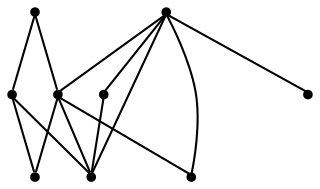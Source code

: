 graph {
  node [shape=point,comment="{\"directed\":false,\"doi\":\"10.1007/978-3-031-22203-0_27\",\"figure\":\"15 (2)\"}"]

  v0 [pos="1522.4851805820767,869.5988530769135"]
  v1 [pos="1485.6908554784945,869.5988530769137"]
  v2 [pos="1448.897452406969,869.5988530769135"]
  v3 [pos="1412.1040493354437,869.5988530769137"]
  v4 [pos="1375.3107734407538,869.5988530769135"]
  v5 [pos="1338.516321160336,869.5988530769137"]
  v6 [pos="1301.723045265646,869.5988530769135"]
  v7 [pos="1264.9275437763365,869.5988530769135"]
  v8 [pos="1228.134140704811,869.5988530769135"]

  v0 -- v6 [id="-1",pos="1522.4851805820767,869.5988530769135 1507.6610353236265,913.6178408588329 1507.6610353236265,913.6178408588329 1507.6610353236265,913.6178408588329 1505.2814295565356,920.6813464929817 1501.0182076803974,924.2110327118087 1494.888157037484,924.2110327118087 1329.3200688102388,924.2110327118087 1329.3200688102388,924.2110327118087 1329.3200688102388,924.2110327118087 1323.1858213317576,924.2110327118087 1318.93086594992,920.6813464929817 1316.5471905240963,913.6178408588329 1301.723045265646,869.5988530769135 1301.723045265646,869.5988530769135 1301.723045265646,869.5988530769135"]
  v0 -- v5 [id="-2",pos="1522.4851805820767,869.5988530769135 1509.4987405950958,891.9188136122629 1509.4987405950958,891.9188136122629 1509.4987405950958,891.9188136122629 1505.889843537069,898.1196893441506 1501.0224045159653,901.216025807419 1494.8922266962168,901.216025807419 1366.1134718817643,901.216025807419 1366.1134718817643,901.216025807419 1366.1134718817643,901.216025807419 1359.9832940620156,901.216025807419 1355.1074613697758,898.1196893441506 1351.502761147317,891.9188136122629 1338.516321160336,869.5988530769137 1338.516321160336,869.5988530769137 1338.516321160336,869.5988530769137"]
  v8 -- v2 [id="-3",pos="1228.134140704811,869.5988530769135 1253.3120700749225,984.9825017630912 1253.3120700749225,984.9825017630912 1253.3120700749225,984.9825017630912 1254.924926701412,992.3793973852656 1258.7963167476958,996.0758103919246 1264.9264945674445,996.0758103919246 1570.7752106023388,996.0758103919246 1570.7752106023388,996.0758103919246 1570.7752106023388,996.0758103919246 1576.9095852576556,996.0758103919246 1579.9767089968964,992.2460541075831 1579.9767089968964,984.5782751459105 1579.9767089968964,809.2358074269448 1579.9767089968964,809.2358074269448 1579.9767089968964,809.2358074269448 1579.9767089968964,801.572161661767 1576.9095852576556,797.7382721809307 1570.7752106023388,797.7382721809307 1476.4935539195053,797.7382721809307 1476.4935539195053,797.7382721809307 1476.4935539195053,797.7382721809307 1470.3633760997566,797.7382721809307 1466.3585775531426,801.3846417161848 1464.491621609532,808.6899075514538 1448.897452406969,869.5988530769135 1448.897452406969,869.5988530769135 1448.897452406969,869.5988530769135"]
  v8 -- v7 [id="-4",pos="1228.134140704811,869.5988530769135 1245.0233198280007,996.2299468273574 1245.0233198280007,996.2299468273574 1245.0233198280007,996.2299468273574 1246.0276352971214,1003.7935692373637 1249.6032120242746,1007.5774788344334 1255.7333898440233,1007.5774788344334 1579.9767089968964,1007.5774788344334 1579.9767089968964,1007.5774788344334 1579.9767089968964,1007.5774788344334 1586.1067596398095,1007.5774788344334 1589.1780802146184,1003.7435893535971 1589.1780802146184,996.0758103919246 1589.1780802146184,797.7382721809307 1589.1780802146184,797.7382721809307 1589.1780802146184,797.7382721809307 1589.1780802146184,790.074626415753 1586.1067596398095,786.2407369349166 1579.9767089968964,786.2407369349166 1310.921268856692,786.2407369349166 1310.921268856692,786.2407369349166 1310.921268856692,786.2407369349166 1304.7912182137788,786.2407369349166 1300.2446463483786,789.5912331887893 1297.2816804373272,796.3047524612954 1264.9275437763365,869.5988530769135 1264.9275437763365,869.5988530769135 1264.9275437763365,869.5988530769135"]
  v8 -- v3 [id="-5",pos="1228.134140704811,869.5988530769135 1251.2451921460697,987.7787045732067 1251.2451921460697,987.7787045732067 1251.2451921460697,987.7787045732067 1252.7036560943889,995.2298404509191 1256.5001389846245,998.9512433994614 1262.6303168043733,998.9512433994614 1573.0797820365462,998.9512433994614 1573.0797820365462,998.9512433994614 1573.0797820365462,998.9512433994614 1579.209959856295,998.9512433994614 1582.2728867599676,995.1172903309867 1582.2728867599676,987.4537081534473 1582.2728867599676,806.360374419408 1582.2728867599676,806.360374419408 1582.2728867599676,806.360374419408 1582.2728867599676,798.6925954577355 1579.209959856295,794.8628391733939 1573.0797820365462,794.8628391733939 1439.7001508479798,794.8628391733939 1439.7001508479798,794.8628391733939 1439.7001508479798,794.8628391733939 1433.569973028231,794.8628391733939 1429.602691648059,798.525932257542 1427.7941098718952,805.8519912505611 1412.1040493354437,869.5988530769137 1412.1040493354437,869.5988530769137 1412.1040493354437,869.5988530769137"]
  v7 -- v2 [id="-6",pos="1264.9275437763365,869.5988530769135 1281.3291269126187,961.8540879933805 1281.3291269126187,961.8540879933805 1281.3291269126187,961.8540879933805 1282.658506373011,969.338543793604 1286.3966150958001,973.0807398998965 1292.5267929155486,973.0807398998965 1552.38060748436,973.0807398998965 1552.38060748436,973.0807398998965 1552.38060748436,973.0807398998965 1558.5107853041088,973.0807398998965 1561.5821058789177,969.2509836155549 1561.5821058789177,961.5832046538824 1561.5821058789177,832.230877918973 1561.5821058789177,832.230877918973 1561.5821058789177,832.230877918973 1561.5821058789177,824.5630353696621 1558.5107853041088,820.7333426729589 1552.38060748436,820.7333426729589 1476.4935539195053,820.7333426729589 1476.4935539195053,820.7333426729589 1476.4935539195053,820.7333426729589 1470.3633760997566,820.7333426729589 1465.9877299011284,824.1963254591254 1463.3789514766543,831.1348813838579 1448.897452406969,869.5988530769135 1448.897452406969,869.5988530769135 1448.897452406969,869.5988530769135"]
  v8 -- v4 [id="-7",pos="1228.134140704811,869.5988530769135 1249.1781870403818,990.5874977357214 1249.1781870403818,990.5874977357214 1249.1781870403818,990.5874977357214 1250.4783158286332,998.0802199289342 1254.195567550417,1001.8266128193598 1260.329942205734,1001.8266128193598 1575.3759597996177,1001.8266128193598 1575.3759597996177,1001.8266128193598 1575.3759597996177,1001.8266128193598 1581.5060104425309,1001.8266128193598 1584.5773310173397,997.9927233385235 1584.5773310173397,990.3291411609841 1584.5773310173397,803.4849414118712 1584.5773310173397,803.4849414118712 1584.5773310173397,803.4849414118712 1584.5773310173397,795.8213592343318 1581.5060104425309,791.9874697534956 1575.3759597996177,791.9874697534956 1402.9067477764543,791.9874697534956 1402.9067477764543,791.9874697534956 1402.9067477764543,791.9874697534956 1396.7766971335411,791.9874697534956 1392.8385392486746,795.6629624271276 1391.09240129869,803.0098781655354 1375.3107734407538,869.5988530769135 1375.3107734407538,869.5988530769135 1375.3107734407538,869.5988530769135"]
  v6 -- v2 [id="-8",pos="1301.723045265646,869.5988530769135 1317.5933471720623,939.0298774856791 1317.5933471720623,939.0298774856791 1317.5933471720623,939.0298774856791 1319.276914119032,946.4017831659702 1323.1900181673254,950.0856694078683 1329.3201959870742,950.0856694078683 1533.986131543217,950.0856694078683 1533.986131543217,950.0856694078683 1533.986131543217,950.0856694078683 1540.1163093629655,950.0856694078683 1543.1834331022062,946.2517799270321 1543.1834331022062,938.5881341618543 1543.1834331022062,855.2300816074958 1543.1834331022062,855.2300816074958 1543.1834331022062,855.2300816074958 1543.1834331022062,847.5581058616903 1540.1163093629655,843.7325463614817 1533.986131543217,843.7325463614817 1476.4935539195053,843.7325463614817 1476.4935539195053,843.7325463614817 1476.4935539195053,843.7325463614817 1470.363503276592,843.7325463614817 1465.2584979269689,846.5954526042576 1461.1828618830395,852.3213286774479 1448.897452406969,869.5988530769135 1448.897452406969,869.5988530769135 1448.897452406969,869.5988530769135"]
  v5 -- v2 [id="-9",pos="1338.516321160336,869.5988530769137 1350.802652668463,886.8763774763792 1350.802652668463,886.8763774763792 1350.802652668463,886.8763774763792 1354.8782887123925,892.6022535495695 1359.9832940620156,895.4693565764785 1366.1134718817643,895.4693565764785 1421.301350894433,895.4693565764785 1421.301350894433,895.4693565764785 1421.301350894433,895.4693565764785 1427.4315287141817,895.4693565764785 1432.5365340638048,892.6022535495695 1436.6121701077343,886.8763774763792 1448.897452406969,869.5988530769135 1448.897452406969,869.5988530769135 1448.897452406969,869.5988530769135"]
  v5 -- v1 [id="-10",pos="1338.516321160336,869.5988530769137 1351.1694306617446,889.3642438279908 1351.1694306617446,889.3642438279908 1351.1694306617446,889.3642438279908 1354.995037047286,895.3526096724131 1359.9832940620156,898.3447259963768 1366.1134718817643,898.3447259963768 1458.0947539659585,898.3447259963768 1458.0947539659585,898.3447259963768 1458.0947539659585,898.3447259963768 1464.2291286212753,898.3447259963768 1469.2089919648688,895.3526096724131 1473.0387951859782,889.3642438279908 1485.6908554784945,869.5988530769137 1485.6908554784945,869.5988530769137 1485.6908554784945,869.5988530769137"]
  v5 -- v3 [id="-11",pos="1338.516321160336,869.5988530769137 1350.410948015444,884.4676777345504 1350.410948015444,884.4676777345504 1350.410948015444,884.4676777345504 1354.7450073888976,889.8810205651038 1359.9832940620156,892.5939235689417 1366.1134718817643,892.5939235689417 1384.508074999743,892.5939235689417 1384.508074999743,892.5939235689417 1384.508074999743,892.5939235689417 1390.6423224782243,892.5939235689417 1395.8765394926095,889.8810205651038 1400.210471689228,884.4676777345504 1412.1040493354437,869.5988530769137 1412.1040493354437,869.5988530769137 1412.1040493354437,869.5988530769137"]
  v8 -- v5 [id="-12",pos="1228.134140704811,869.5988530769135 1247.1027882635576,993.4045572912255 1247.1027882635576,993.4045572912255 1247.1027882635576,993.4045572912255 1248.2571723984454,1000.9306629945877 1251.8993897873459,1004.6979126304019 1258.0295676070946,1004.6979126304019 1577.676334398257,1004.6979126304019 1577.676334398257,1004.6979126304019 1577.676334398257,1004.6979126304019 1583.8105818767383,1004.6979126304019 1586.8736359572463,1000.8681563460603 1586.8736359572463,993.2003773843878 1586.8736359572463,800.6095719919729 1586.8736359572463,800.6095719919729 1586.8736359572463,800.6095719919729 1586.8736359572463,792.945926226795 1583.8105818767383,789.1120367459588 1577.676334398257,789.1120367459588 1366.1134718817643,789.1120367459588 1366.1134718817643,789.1120367459588 1366.1134718817643,789.1120367459588 1359.9790972264475,789.1120367459588 1356.07438684929,792.795922987857 1354.3866230667522,800.167828668148 1338.516321160336,869.5988530769137 1338.516321160336,869.5988530769137 1338.516321160336,869.5988530769137"]
  v6 -- v1 [id="-13",pos="1301.723045265646,869.5988530769135 1317.5057223324745,936.1878279882917 1317.5057223324745,936.1878279882917 1317.5057223324745,936.1878279882917 1319.2476634468908,943.5347437266995 1323.1900181673254,947.2102364003316 1329.3201959870742,947.2102364003316 1531.6815601090095,947.2102364003316 1531.6815601090095,947.2102364003316 1531.6815601090095,947.2102364003316 1537.8159347643261,947.2102364003316 1540.8830585035669,943.3763469194953 1540.8830585035669,935.7127647419559 1540.8830585035669,858.1013178308995 1540.8830585035669,858.1013178308995 1540.8830585035669,858.1013178308995 1540.8830585035669,850.4335388692269 1537.8159347643261,846.6037825848854 1531.6815601090095,846.6037825848854 1513.2869569910308,846.6037825848854 1513.2869569910308,846.6037825848854 1513.2869569910308,846.6037825848854 1507.156779171282,846.6037825848854 1501.9184924981641,849.3166855887233 1497.5886299602785,854.7300284192767 1485.6908554784945,869.5988530769137 1485.6908554784945,869.5988530769137 1485.6908554784945,869.5988530769137"]
}